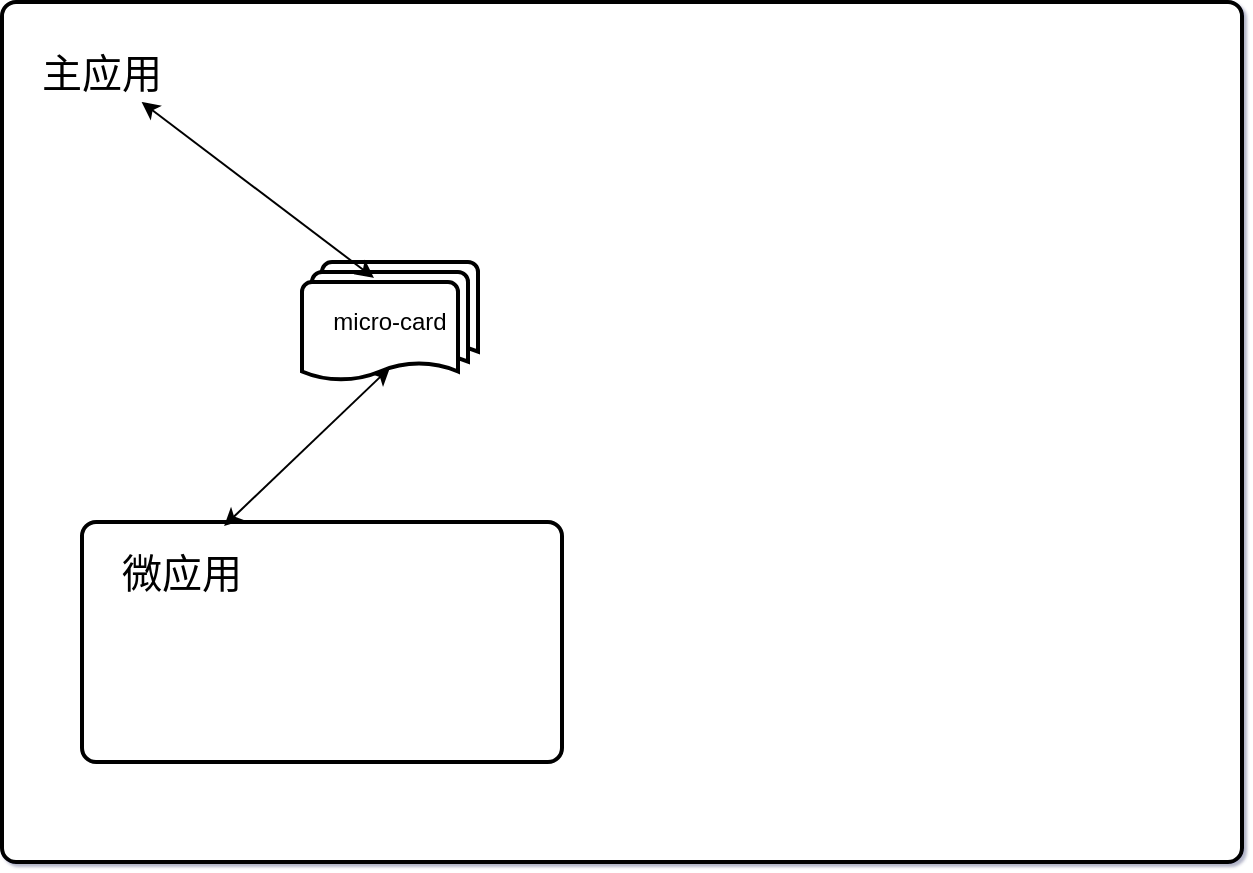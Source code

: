 <mxfile version="15.7.3" type="github">
  <diagram id="mrtA_bh7W3MZyRI0lBSU" name="第 1 页">
    <mxGraphModel dx="1422" dy="762" grid="1" gridSize="10" guides="1" tooltips="1" connect="1" arrows="1" fold="1" page="1" pageScale="1" pageWidth="827" pageHeight="1169" background="none" math="0" shadow="1">
      <root>
        <mxCell id="0" />
        <mxCell id="1" parent="0" />
        <mxCell id="HNSjOoolBvw5SKJHr6Ws-1" value="" style="rounded=1;whiteSpace=wrap;html=1;absoluteArcSize=1;arcSize=14;strokeWidth=2;" vertex="1" parent="1">
          <mxGeometry x="110" y="90" width="620" height="430" as="geometry" />
        </mxCell>
        <mxCell id="HNSjOoolBvw5SKJHr6Ws-2" value="" style="rounded=1;whiteSpace=wrap;html=1;absoluteArcSize=1;arcSize=14;strokeWidth=2;" vertex="1" parent="1">
          <mxGeometry x="150" y="350" width="240" height="120" as="geometry" />
        </mxCell>
        <mxCell id="HNSjOoolBvw5SKJHr6Ws-3" value="micro-card" style="strokeWidth=2;html=1;shape=mxgraph.flowchart.multi-document;whiteSpace=wrap;" vertex="1" parent="1">
          <mxGeometry x="260" y="220" width="88" height="60" as="geometry" />
        </mxCell>
        <mxCell id="HNSjOoolBvw5SKJHr6Ws-4" value="&lt;font style=&quot;font-size: 20px&quot;&gt;主应用&lt;/font&gt;" style="text;html=1;strokeColor=none;fillColor=none;align=center;verticalAlign=middle;whiteSpace=wrap;rounded=0;" vertex="1" parent="1">
          <mxGeometry x="120" y="110" width="80" height="30" as="geometry" />
        </mxCell>
        <mxCell id="HNSjOoolBvw5SKJHr6Ws-5" value="&lt;font style=&quot;font-size: 20px&quot;&gt;微应用&lt;/font&gt;" style="text;html=1;strokeColor=none;fillColor=none;align=center;verticalAlign=middle;whiteSpace=wrap;rounded=0;" vertex="1" parent="1">
          <mxGeometry x="160" y="360" width="80" height="30" as="geometry" />
        </mxCell>
        <mxCell id="HNSjOoolBvw5SKJHr6Ws-8" value="" style="endArrow=classic;startArrow=classic;html=1;rounded=0;fontSize=20;entryX=0.5;entryY=0.88;entryDx=0;entryDy=0;entryPerimeter=0;exitX=0.296;exitY=0.017;exitDx=0;exitDy=0;exitPerimeter=0;" edge="1" parent="1" source="HNSjOoolBvw5SKJHr6Ws-2" target="HNSjOoolBvw5SKJHr6Ws-3">
          <mxGeometry width="50" height="50" relative="1" as="geometry">
            <mxPoint x="299" y="410" as="sourcePoint" />
            <mxPoint x="349" y="360" as="targetPoint" />
          </mxGeometry>
        </mxCell>
        <mxCell id="HNSjOoolBvw5SKJHr6Ws-9" value="" style="endArrow=classic;startArrow=classic;html=1;rounded=0;fontSize=20;exitX=0.409;exitY=0.133;exitDx=0;exitDy=0;exitPerimeter=0;" edge="1" parent="1" source="HNSjOoolBvw5SKJHr6Ws-3" target="HNSjOoolBvw5SKJHr6Ws-4">
          <mxGeometry width="50" height="50" relative="1" as="geometry">
            <mxPoint x="400" y="270" as="sourcePoint" />
            <mxPoint x="450" y="220" as="targetPoint" />
          </mxGeometry>
        </mxCell>
      </root>
    </mxGraphModel>
  </diagram>
</mxfile>
